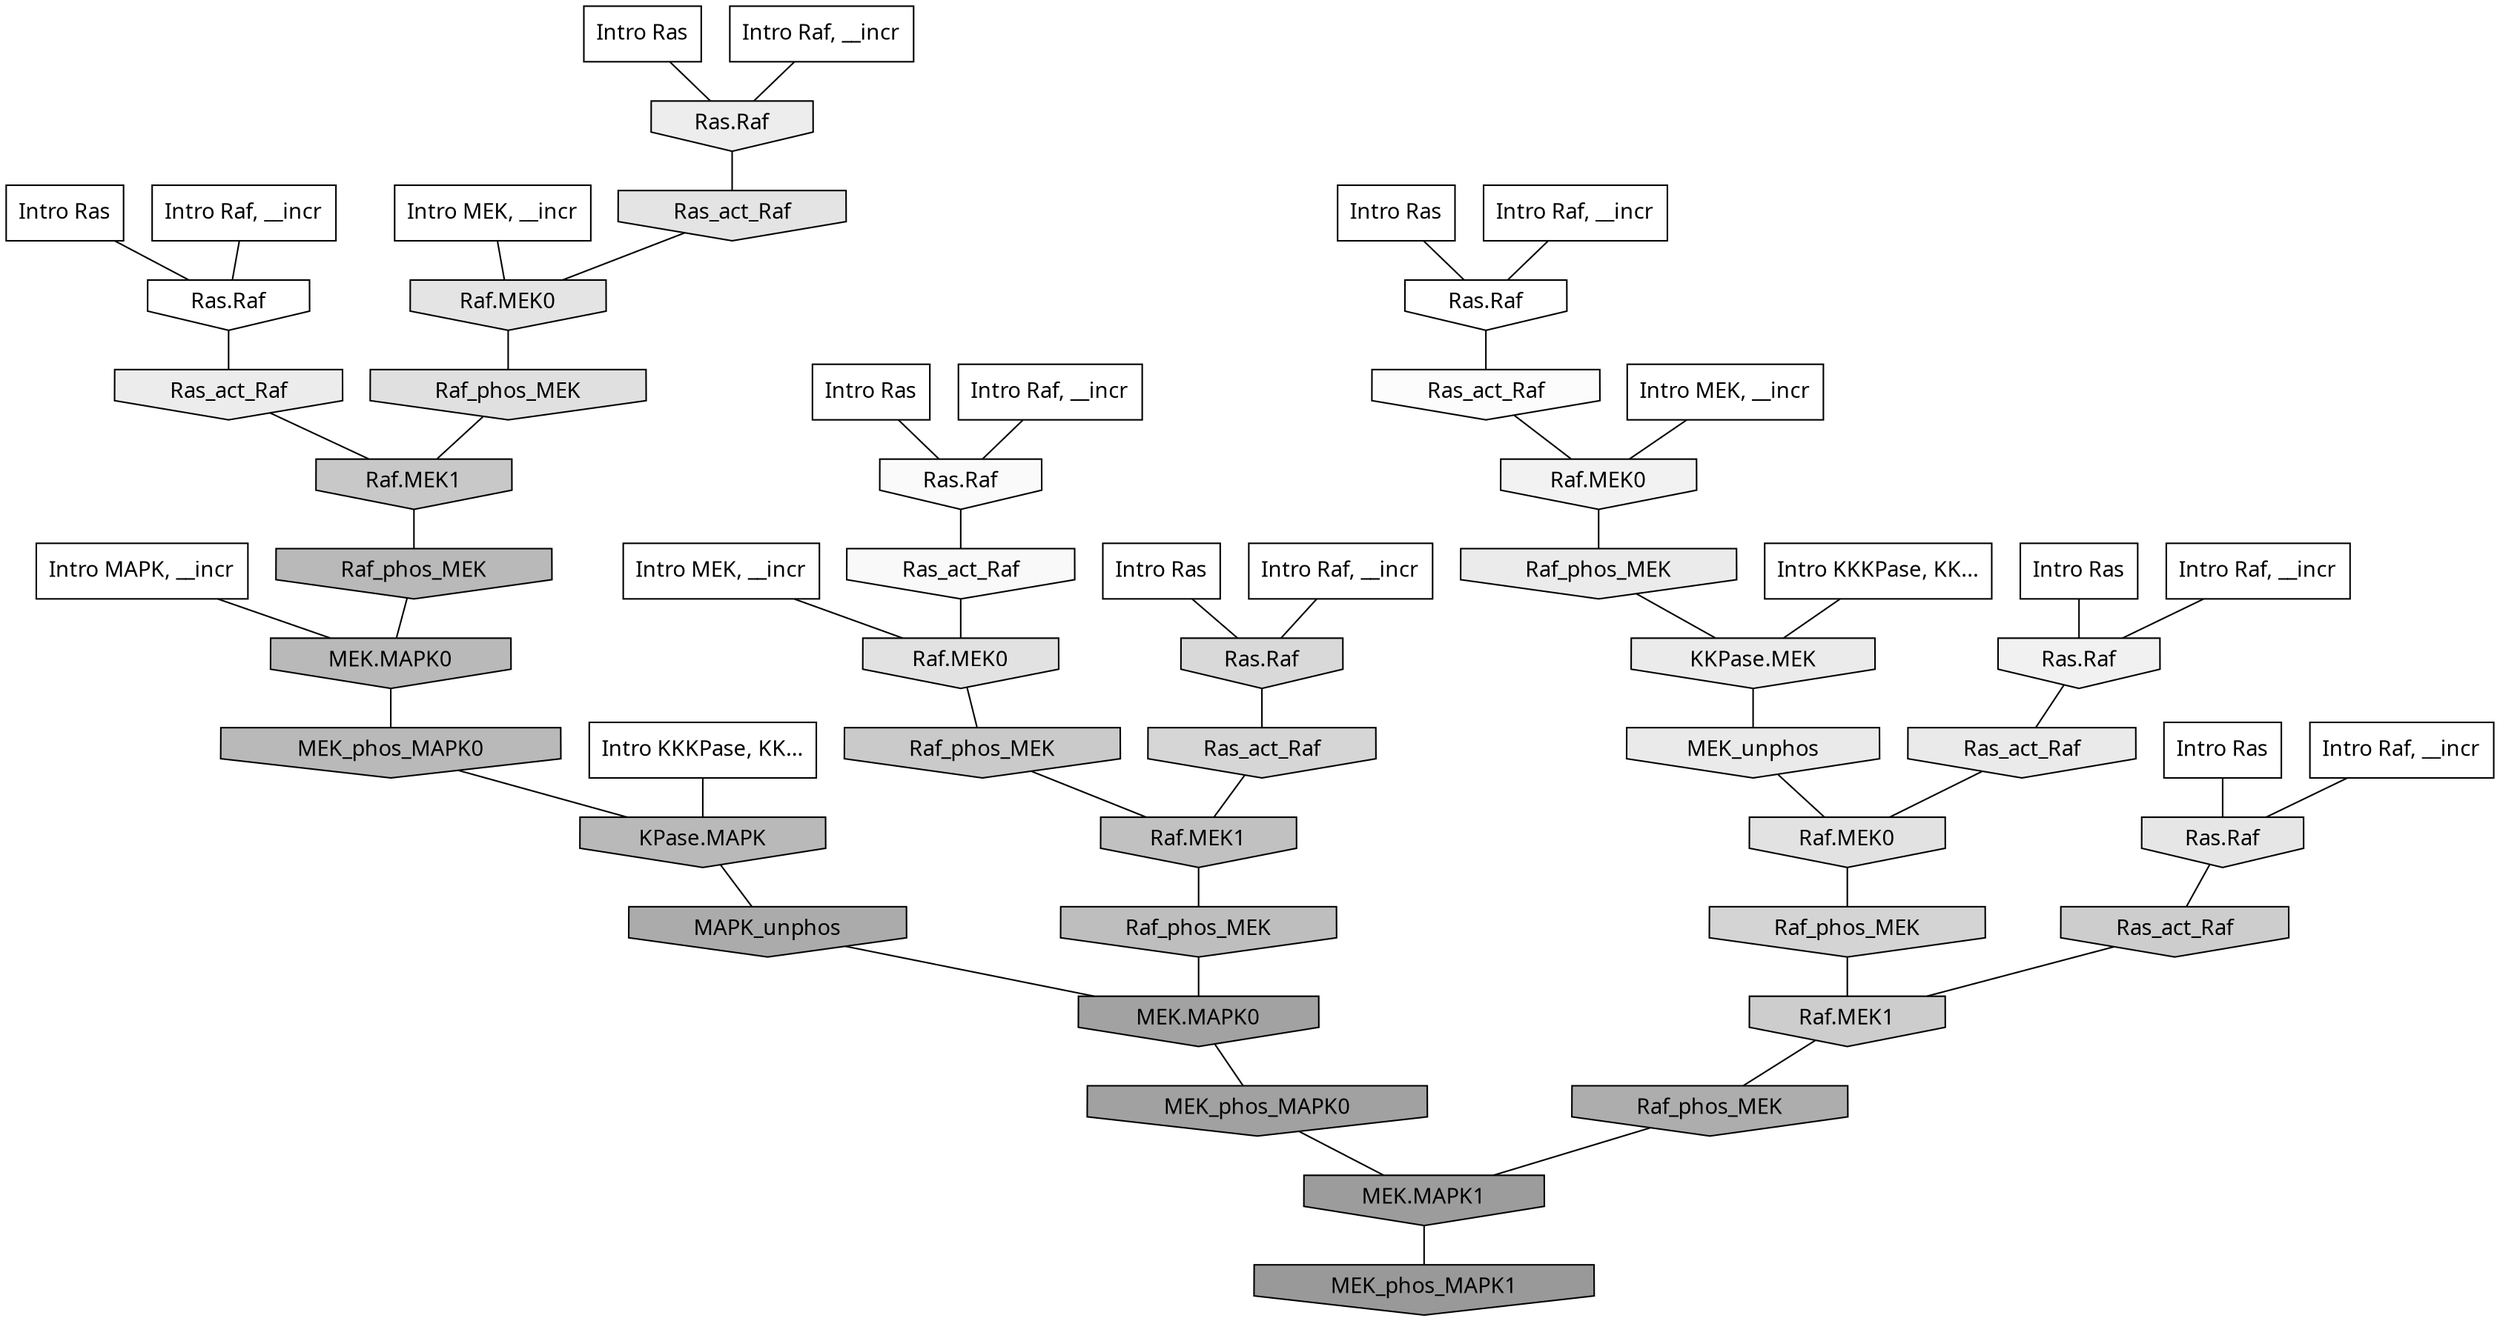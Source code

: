 digraph G{
  rankdir="TB";
  ranksep=0.30;
  node [fontname="CMU Serif"];
  edge [fontname="CMU Serif"];
  
  24 [label="Intro Ras", shape=rectangle, style=filled, fillcolor="0.000 0.000 1.000"]
  
  27 [label="Intro Ras", shape=rectangle, style=filled, fillcolor="0.000 0.000 1.000"]
  
  33 [label="Intro Ras", shape=rectangle, style=filled, fillcolor="0.000 0.000 1.000"]
  
  55 [label="Intro Ras", shape=rectangle, style=filled, fillcolor="0.000 0.000 1.000"]
  
  61 [label="Intro Ras", shape=rectangle, style=filled, fillcolor="0.000 0.000 1.000"]
  
  78 [label="Intro Ras", shape=rectangle, style=filled, fillcolor="0.000 0.000 1.000"]
  
  84 [label="Intro Ras", shape=rectangle, style=filled, fillcolor="0.000 0.000 1.000"]
  
  277 [label="Intro Raf, __incr", shape=rectangle, style=filled, fillcolor="0.000 0.000 1.000"]
  
  405 [label="Intro Raf, __incr", shape=rectangle, style=filled, fillcolor="0.000 0.000 1.000"]
  
  733 [label="Intro Raf, __incr", shape=rectangle, style=filled, fillcolor="0.000 0.000 1.000"]
  
  750 [label="Intro Raf, __incr", shape=rectangle, style=filled, fillcolor="0.000 0.000 1.000"]
  
  983 [label="Intro Raf, __incr", shape=rectangle, style=filled, fillcolor="0.000 0.000 1.000"]
  
  1052 [label="Intro Raf, __incr", shape=rectangle, style=filled, fillcolor="0.000 0.000 1.000"]
  
  1059 [label="Intro Raf, __incr", shape=rectangle, style=filled, fillcolor="0.000 0.000 1.000"]
  
  1205 [label="Intro MEK, __incr", shape=rectangle, style=filled, fillcolor="0.000 0.000 1.000"]
  
  1470 [label="Intro MEK, __incr", shape=rectangle, style=filled, fillcolor="0.000 0.000 1.000"]
  
  1499 [label="Intro MEK, __incr", shape=rectangle, style=filled, fillcolor="0.000 0.000 1.000"]
  
  2158 [label="Intro MAPK, __incr", shape=rectangle, style=filled, fillcolor="0.000 0.000 1.000"]
  
  3159 [label="Intro KKKPase, KK...", shape=rectangle, style=filled, fillcolor="0.000 0.000 1.000"]
  
  3161 [label="Intro KKKPase, KK...", shape=rectangle, style=filled, fillcolor="0.000 0.000 1.000"]
  
  3208 [label="Ras.Raf", shape=invhouse, style=filled, fillcolor="0.000 0.000 1.000"]
  
  3256 [label="Ras.Raf", shape=invhouse, style=filled, fillcolor="0.000 0.000 1.000"]
  
  3404 [label="Ras_act_Raf", shape=invhouse, style=filled, fillcolor="0.000 0.000 0.985"]
  
  3426 [label="Ras.Raf", shape=invhouse, style=filled, fillcolor="0.000 0.000 0.979"]
  
  3447 [label="Ras_act_Raf", shape=invhouse, style=filled, fillcolor="0.000 0.000 0.976"]
  
  3672 [label="Raf.MEK0", shape=invhouse, style=filled, fillcolor="0.000 0.000 0.947"]
  
  3713 [label="Ras.Raf", shape=invhouse, style=filled, fillcolor="0.000 0.000 0.943"]
  
  3904 [label="Ras.Raf", shape=invhouse, style=filled, fillcolor="0.000 0.000 0.929"]
  
  4020 [label="Ras_act_Raf", shape=invhouse, style=filled, fillcolor="0.000 0.000 0.922"]
  
  4033 [label="Raf_phos_MEK", shape=invhouse, style=filled, fillcolor="0.000 0.000 0.921"]
  
  4048 [label="KKPase.MEK", shape=invhouse, style=filled, fillcolor="0.000 0.000 0.920"]
  
  4081 [label="MEK_unphos", shape=invhouse, style=filled, fillcolor="0.000 0.000 0.917"]
  
  4102 [label="Ras_act_Raf", shape=invhouse, style=filled, fillcolor="0.000 0.000 0.916"]
  
  4303 [label="Ras.Raf", shape=invhouse, style=filled, fillcolor="0.000 0.000 0.900"]
  
  4444 [label="Ras_act_Raf", shape=invhouse, style=filled, fillcolor="0.000 0.000 0.891"]
  
  4446 [label="Raf.MEK0", shape=invhouse, style=filled, fillcolor="0.000 0.000 0.891"]
  
  4525 [label="Raf.MEK0", shape=invhouse, style=filled, fillcolor="0.000 0.000 0.886"]
  
  4552 [label="Raf.MEK0", shape=invhouse, style=filled, fillcolor="0.000 0.000 0.884"]
  
  4678 [label="Raf_phos_MEK", shape=invhouse, style=filled, fillcolor="0.000 0.000 0.876"]
  
  5111 [label="Ras.Raf", shape=invhouse, style=filled, fillcolor="0.000 0.000 0.848"]
  
  5278 [label="Ras_act_Raf", shape=invhouse, style=filled, fillcolor="0.000 0.000 0.838"]
  
  5433 [label="Raf_phos_MEK", shape=invhouse, style=filled, fillcolor="0.000 0.000 0.831"]
  
  5950 [label="Ras_act_Raf", shape=invhouse, style=filled, fillcolor="0.000 0.000 0.801"]
  
  5952 [label="Raf.MEK1", shape=invhouse, style=filled, fillcolor="0.000 0.000 0.801"]
  
  6122 [label="Raf_phos_MEK", shape=invhouse, style=filled, fillcolor="0.000 0.000 0.790"]
  
  6271 [label="Raf.MEK1", shape=invhouse, style=filled, fillcolor="0.000 0.000 0.783"]
  
  6974 [label="Raf.MEK1", shape=invhouse, style=filled, fillcolor="0.000 0.000 0.755"]
  
  7346 [label="Raf_phos_MEK", shape=invhouse, style=filled, fillcolor="0.000 0.000 0.743"]
  
  7875 [label="Raf_phos_MEK", shape=invhouse, style=filled, fillcolor="0.000 0.000 0.726"]
  
  7877 [label="MEK.MAPK0", shape=invhouse, style=filled, fillcolor="0.000 0.000 0.726"]
  
  7954 [label="MEK_phos_MAPK0", shape=invhouse, style=filled, fillcolor="0.000 0.000 0.723"]
  
  7959 [label="KPase.MAPK", shape=invhouse, style=filled, fillcolor="0.000 0.000 0.723"]
  
  9637 [label="Raf_phos_MEK", shape=invhouse, style=filled, fillcolor="0.000 0.000 0.676"]
  
  9959 [label="MAPK_unphos", shape=invhouse, style=filled, fillcolor="0.000 0.000 0.669"]
  
  11547 [label="MEK.MAPK0", shape=invhouse, style=filled, fillcolor="0.000 0.000 0.635"]
  
  11802 [label="MEK_phos_MAPK0", shape=invhouse, style=filled, fillcolor="0.000 0.000 0.631"]
  
  13008 [label="MEK.MAPK1", shape=invhouse, style=filled, fillcolor="0.000 0.000 0.610"]
  
  13609 [label="MEK_phos_MAPK1", shape=invhouse, style=filled, fillcolor="0.000 0.000 0.600"]
  
  
  13008 -> 13609 [dir=none, color="0.000 0.000 0.000"] 
  11802 -> 13008 [dir=none, color="0.000 0.000 0.000"] 
  11547 -> 11802 [dir=none, color="0.000 0.000 0.000"] 
  9959 -> 11547 [dir=none, color="0.000 0.000 0.000"] 
  9637 -> 13008 [dir=none, color="0.000 0.000 0.000"] 
  7959 -> 9959 [dir=none, color="0.000 0.000 0.000"] 
  7954 -> 7959 [dir=none, color="0.000 0.000 0.000"] 
  7877 -> 7954 [dir=none, color="0.000 0.000 0.000"] 
  7875 -> 7877 [dir=none, color="0.000 0.000 0.000"] 
  7346 -> 11547 [dir=none, color="0.000 0.000 0.000"] 
  6974 -> 7346 [dir=none, color="0.000 0.000 0.000"] 
  6271 -> 7875 [dir=none, color="0.000 0.000 0.000"] 
  6122 -> 6974 [dir=none, color="0.000 0.000 0.000"] 
  5952 -> 9637 [dir=none, color="0.000 0.000 0.000"] 
  5950 -> 5952 [dir=none, color="0.000 0.000 0.000"] 
  5433 -> 5952 [dir=none, color="0.000 0.000 0.000"] 
  5278 -> 6974 [dir=none, color="0.000 0.000 0.000"] 
  5111 -> 5278 [dir=none, color="0.000 0.000 0.000"] 
  4678 -> 6271 [dir=none, color="0.000 0.000 0.000"] 
  4552 -> 5433 [dir=none, color="0.000 0.000 0.000"] 
  4525 -> 6122 [dir=none, color="0.000 0.000 0.000"] 
  4446 -> 4678 [dir=none, color="0.000 0.000 0.000"] 
  4444 -> 4446 [dir=none, color="0.000 0.000 0.000"] 
  4303 -> 5950 [dir=none, color="0.000 0.000 0.000"] 
  4102 -> 4552 [dir=none, color="0.000 0.000 0.000"] 
  4081 -> 4552 [dir=none, color="0.000 0.000 0.000"] 
  4048 -> 4081 [dir=none, color="0.000 0.000 0.000"] 
  4033 -> 4048 [dir=none, color="0.000 0.000 0.000"] 
  4020 -> 6271 [dir=none, color="0.000 0.000 0.000"] 
  3904 -> 4444 [dir=none, color="0.000 0.000 0.000"] 
  3713 -> 4102 [dir=none, color="0.000 0.000 0.000"] 
  3672 -> 4033 [dir=none, color="0.000 0.000 0.000"] 
  3447 -> 4525 [dir=none, color="0.000 0.000 0.000"] 
  3426 -> 3447 [dir=none, color="0.000 0.000 0.000"] 
  3404 -> 3672 [dir=none, color="0.000 0.000 0.000"] 
  3256 -> 3404 [dir=none, color="0.000 0.000 0.000"] 
  3208 -> 4020 [dir=none, color="0.000 0.000 0.000"] 
  3161 -> 4048 [dir=none, color="0.000 0.000 0.000"] 
  3159 -> 7959 [dir=none, color="0.000 0.000 0.000"] 
  2158 -> 7877 [dir=none, color="0.000 0.000 0.000"] 
  1499 -> 4525 [dir=none, color="0.000 0.000 0.000"] 
  1470 -> 3672 [dir=none, color="0.000 0.000 0.000"] 
  1205 -> 4446 [dir=none, color="0.000 0.000 0.000"] 
  1059 -> 3904 [dir=none, color="0.000 0.000 0.000"] 
  1052 -> 3713 [dir=none, color="0.000 0.000 0.000"] 
  983 -> 3426 [dir=none, color="0.000 0.000 0.000"] 
  750 -> 5111 [dir=none, color="0.000 0.000 0.000"] 
  733 -> 3208 [dir=none, color="0.000 0.000 0.000"] 
  405 -> 4303 [dir=none, color="0.000 0.000 0.000"] 
  277 -> 3256 [dir=none, color="0.000 0.000 0.000"] 
  84 -> 3904 [dir=none, color="0.000 0.000 0.000"] 
  78 -> 3713 [dir=none, color="0.000 0.000 0.000"] 
  61 -> 3208 [dir=none, color="0.000 0.000 0.000"] 
  55 -> 4303 [dir=none, color="0.000 0.000 0.000"] 
  33 -> 3426 [dir=none, color="0.000 0.000 0.000"] 
  27 -> 5111 [dir=none, color="0.000 0.000 0.000"] 
  24 -> 3256 [dir=none, color="0.000 0.000 0.000"] 
  
  }

